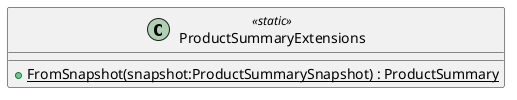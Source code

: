 @startuml
class ProductSummaryExtensions <<static>> {
    + {static} FromSnapshot(snapshot:ProductSummarySnapshot) : ProductSummary
}
@enduml

